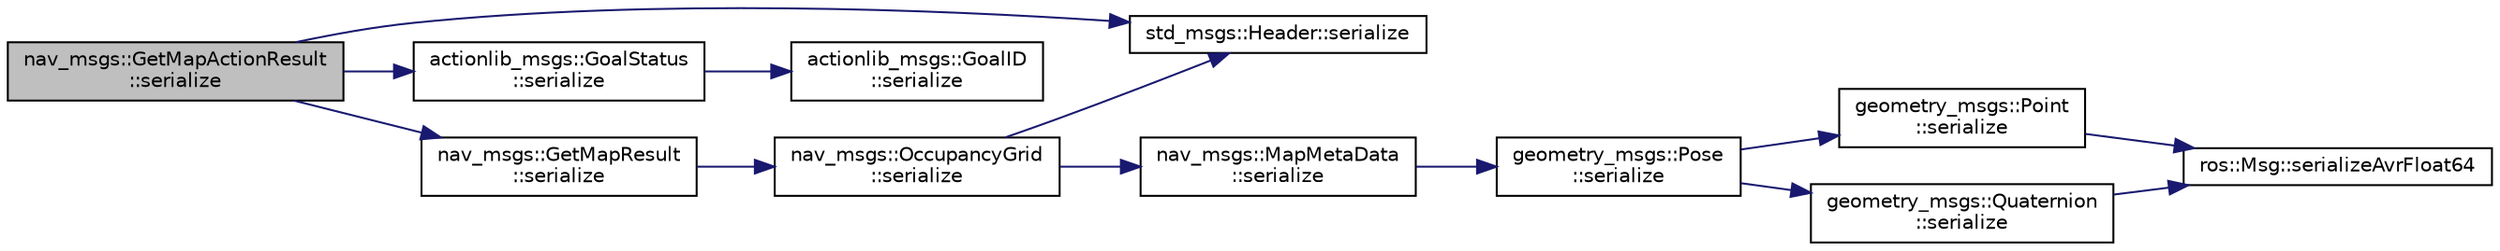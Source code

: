 digraph "nav_msgs::GetMapActionResult::serialize"
{
  edge [fontname="Helvetica",fontsize="10",labelfontname="Helvetica",labelfontsize="10"];
  node [fontname="Helvetica",fontsize="10",shape=record];
  rankdir="LR";
  Node1 [label="nav_msgs::GetMapActionResult\l::serialize",height=0.2,width=0.4,color="black", fillcolor="grey75", style="filled" fontcolor="black"];
  Node1 -> Node2 [color="midnightblue",fontsize="10",style="solid",fontname="Helvetica"];
  Node2 [label="std_msgs::Header::serialize",height=0.2,width=0.4,color="black", fillcolor="white", style="filled",URL="$classstd__msgs_1_1_header.html#a200c6f9d2576b1a237a19bc2d769925e"];
  Node1 -> Node3 [color="midnightblue",fontsize="10",style="solid",fontname="Helvetica"];
  Node3 [label="actionlib_msgs::GoalStatus\l::serialize",height=0.2,width=0.4,color="black", fillcolor="white", style="filled",URL="$classactionlib__msgs_1_1_goal_status.html#ad0c10d1613330ab5dff49d15d843d555"];
  Node3 -> Node4 [color="midnightblue",fontsize="10",style="solid",fontname="Helvetica"];
  Node4 [label="actionlib_msgs::GoalID\l::serialize",height=0.2,width=0.4,color="black", fillcolor="white", style="filled",URL="$classactionlib__msgs_1_1_goal_i_d.html#a74c8333830562d918493b976bc23fe94"];
  Node1 -> Node5 [color="midnightblue",fontsize="10",style="solid",fontname="Helvetica"];
  Node5 [label="nav_msgs::GetMapResult\l::serialize",height=0.2,width=0.4,color="black", fillcolor="white", style="filled",URL="$classnav__msgs_1_1_get_map_result.html#a45d5671c163ec58cd0e73f42bdaff64b"];
  Node5 -> Node6 [color="midnightblue",fontsize="10",style="solid",fontname="Helvetica"];
  Node6 [label="nav_msgs::OccupancyGrid\l::serialize",height=0.2,width=0.4,color="black", fillcolor="white", style="filled",URL="$classnav__msgs_1_1_occupancy_grid.html#a04e853f4172d006b3bacd4f37ad44ea3"];
  Node6 -> Node2 [color="midnightblue",fontsize="10",style="solid",fontname="Helvetica"];
  Node6 -> Node7 [color="midnightblue",fontsize="10",style="solid",fontname="Helvetica"];
  Node7 [label="nav_msgs::MapMetaData\l::serialize",height=0.2,width=0.4,color="black", fillcolor="white", style="filled",URL="$classnav__msgs_1_1_map_meta_data.html#afc61f1b02486586b588bd9e20f3d20d4"];
  Node7 -> Node8 [color="midnightblue",fontsize="10",style="solid",fontname="Helvetica"];
  Node8 [label="geometry_msgs::Pose\l::serialize",height=0.2,width=0.4,color="black", fillcolor="white", style="filled",URL="$classgeometry__msgs_1_1_pose.html#aa19cafeb54ccb2474066c9d181138524"];
  Node8 -> Node9 [color="midnightblue",fontsize="10",style="solid",fontname="Helvetica"];
  Node9 [label="geometry_msgs::Point\l::serialize",height=0.2,width=0.4,color="black", fillcolor="white", style="filled",URL="$classgeometry__msgs_1_1_point.html#a00024cb4ba801f58a690351352c7736f"];
  Node9 -> Node10 [color="midnightblue",fontsize="10",style="solid",fontname="Helvetica"];
  Node10 [label="ros::Msg::serializeAvrFloat64",height=0.2,width=0.4,color="black", fillcolor="white", style="filled",URL="$classros_1_1_msg.html#a3fff55e17efd60a7195a14857ff44897",tooltip="This tricky function handles promoting a 32bit float to a 64bit double, so that AVR can publish messa..."];
  Node8 -> Node11 [color="midnightblue",fontsize="10",style="solid",fontname="Helvetica"];
  Node11 [label="geometry_msgs::Quaternion\l::serialize",height=0.2,width=0.4,color="black", fillcolor="white", style="filled",URL="$classgeometry__msgs_1_1_quaternion.html#a0f1aa1b8b10fffdc9cfb69eb5198a687"];
  Node11 -> Node10 [color="midnightblue",fontsize="10",style="solid",fontname="Helvetica"];
}
